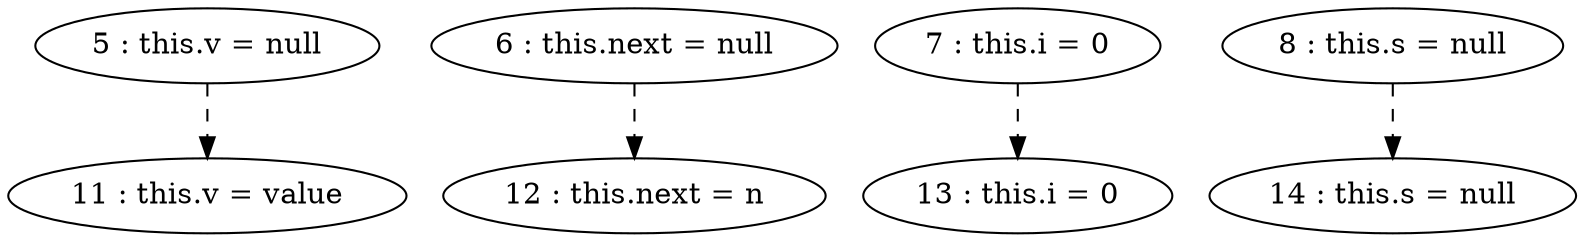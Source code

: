 digraph G {
"5 : this.v = null"
"5 : this.v = null" -> "11 : this.v = value" [style=dashed]
"6 : this.next = null"
"6 : this.next = null" -> "12 : this.next = n" [style=dashed]
"7 : this.i = 0"
"7 : this.i = 0" -> "13 : this.i = 0" [style=dashed]
"8 : this.s = null"
"8 : this.s = null" -> "14 : this.s = null" [style=dashed]
"11 : this.v = value"
"12 : this.next = n"
"13 : this.i = 0"
"14 : this.s = null"
}
